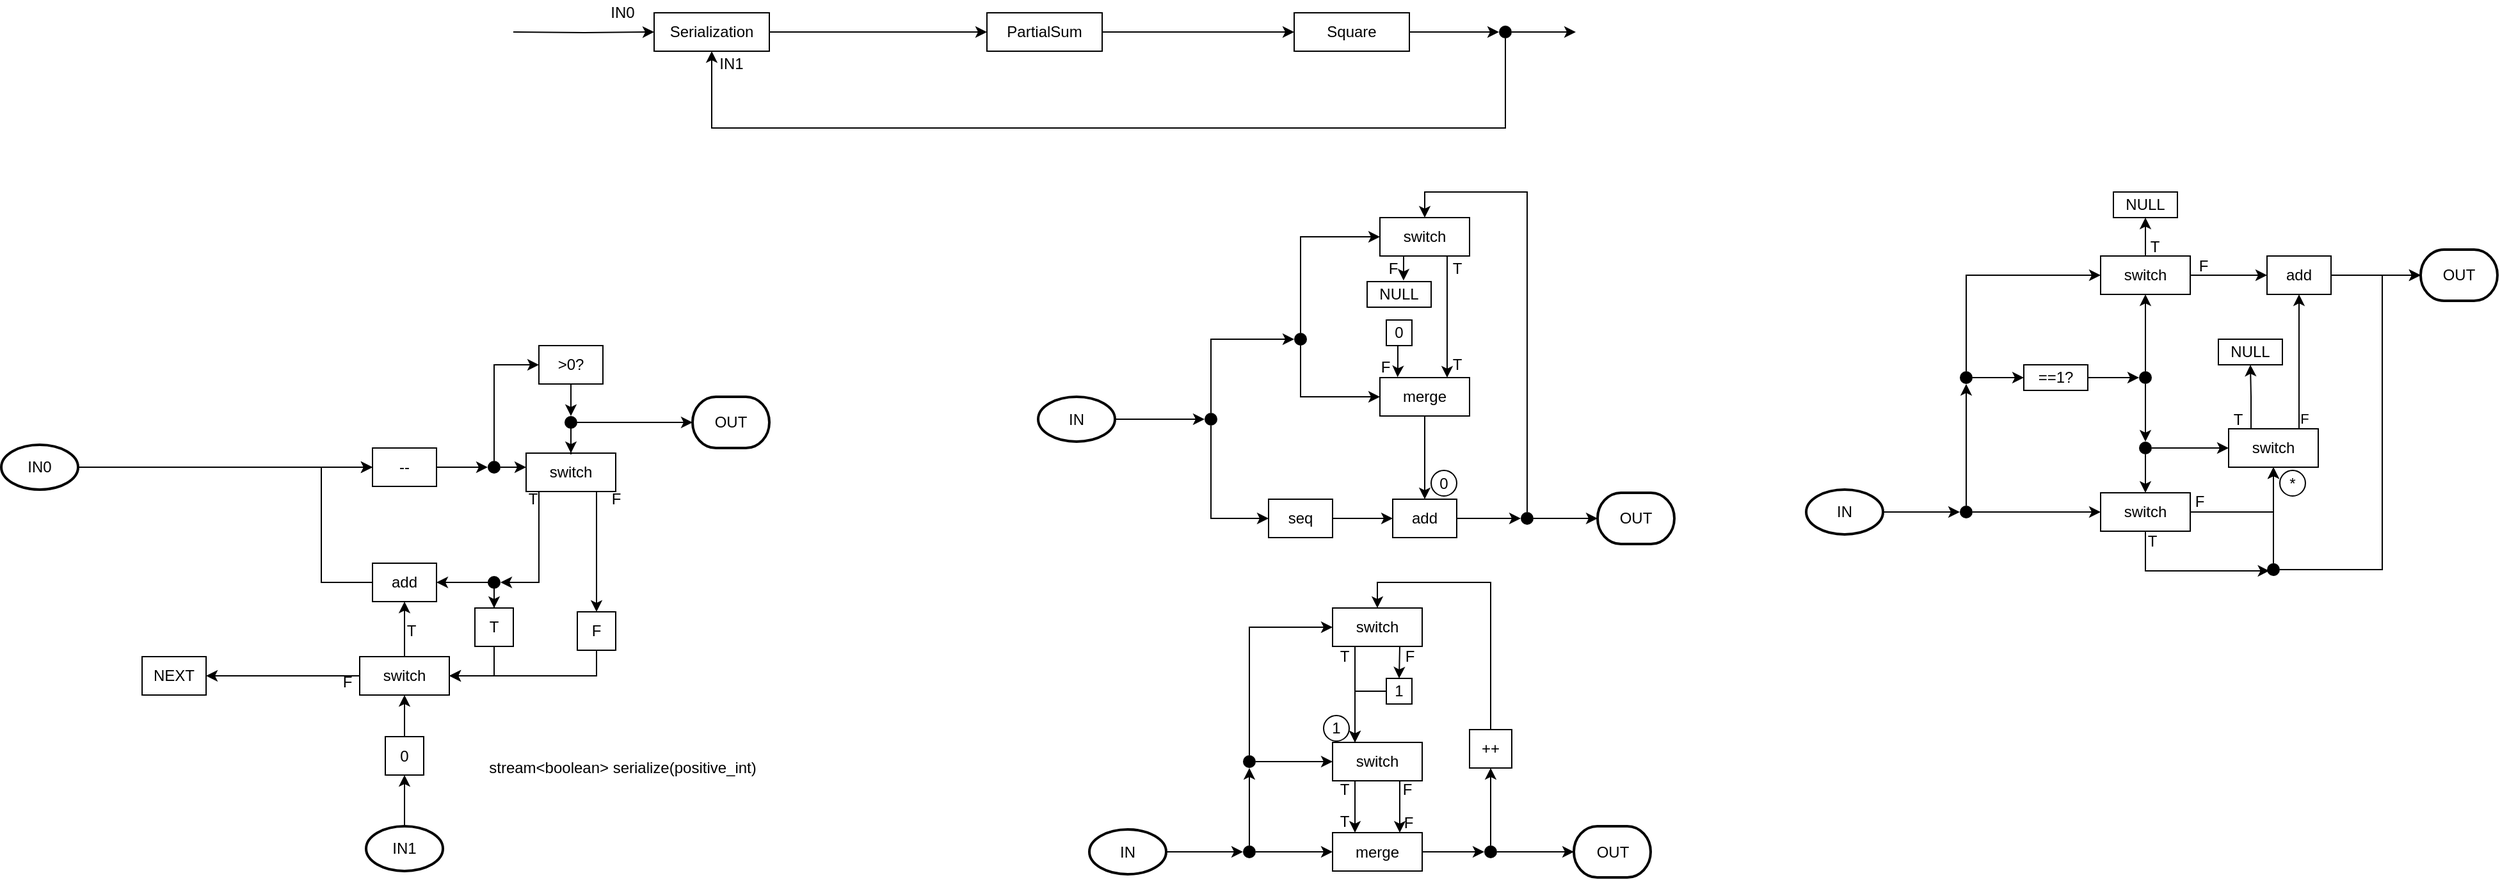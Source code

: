 <mxfile version="13.9.9" type="device"><diagram id="B1SbxGO7zC866PpC9A-u" name="Page-1"><mxGraphModel dx="2753" dy="501" grid="1" gridSize="10" guides="1" tooltips="1" connect="1" arrows="1" fold="1" page="1" pageScale="1" pageWidth="850" pageHeight="1100" math="0" shadow="0"><root><mxCell id="0"/><mxCell id="1" parent="0"/><mxCell id="LlgERF2SPTitydiNx4tI-6" style="edgeStyle=orthogonalEdgeStyle;rounded=0;orthogonalLoop=1;jettySize=auto;html=1;" parent="1" target="LlgERF2SPTitydiNx4tI-5" edge="1"><mxGeometry relative="1" as="geometry"><mxPoint x="-780" y="85" as="sourcePoint"/></mxGeometry></mxCell><mxCell id="LlgERF2SPTitydiNx4tI-8" style="edgeStyle=orthogonalEdgeStyle;rounded=0;orthogonalLoop=1;jettySize=auto;html=1;" parent="1" source="LlgERF2SPTitydiNx4tI-5" target="LlgERF2SPTitydiNx4tI-7" edge="1"><mxGeometry relative="1" as="geometry"/></mxCell><mxCell id="LlgERF2SPTitydiNx4tI-5" value="Serialization" style="rounded=0;whiteSpace=wrap;html=1;" parent="1" vertex="1"><mxGeometry x="-670" y="70" width="90" height="30" as="geometry"/></mxCell><mxCell id="LlgERF2SPTitydiNx4tI-10" style="edgeStyle=orthogonalEdgeStyle;rounded=0;orthogonalLoop=1;jettySize=auto;html=1;" parent="1" source="LlgERF2SPTitydiNx4tI-7" target="LlgERF2SPTitydiNx4tI-9" edge="1"><mxGeometry relative="1" as="geometry"/></mxCell><mxCell id="LlgERF2SPTitydiNx4tI-7" value="PartialSum" style="rounded=0;whiteSpace=wrap;html=1;" parent="1" vertex="1"><mxGeometry x="-410" y="70" width="90" height="30" as="geometry"/></mxCell><mxCell id="LlgERF2SPTitydiNx4tI-11" style="edgeStyle=orthogonalEdgeStyle;rounded=0;orthogonalLoop=1;jettySize=auto;html=1;entryX=0;entryY=0.5;entryDx=0;entryDy=0;" parent="1" source="LlgERF2SPTitydiNx4tI-9" edge="1" target="3KHTPrHBwFjaTPe0Ck5s-1"><mxGeometry relative="1" as="geometry"><mxPoint x="-10" y="85" as="targetPoint"/></mxGeometry></mxCell><mxCell id="LlgERF2SPTitydiNx4tI-9" value="Square" style="rounded=0;whiteSpace=wrap;html=1;" parent="1" vertex="1"><mxGeometry x="-170" y="70" width="90" height="30" as="geometry"/></mxCell><mxCell id="LlgERF2SPTitydiNx4tI-12" value="Serialization" style="rounded=0;whiteSpace=wrap;html=1;" parent="1" vertex="1"><mxGeometry x="-670" y="70" width="90" height="30" as="geometry"/></mxCell><mxCell id="LlgERF2SPTitydiNx4tI-13" style="edgeStyle=orthogonalEdgeStyle;rounded=0;orthogonalLoop=1;jettySize=auto;html=1;" parent="1" source="LlgERF2SPTitydiNx4tI-50" target="LlgERF2SPTitydiNx4tI-21" edge="1"><mxGeometry relative="1" as="geometry"><mxPoint x="-1020" y="425" as="sourcePoint"/><mxPoint x="-930" y="425" as="targetPoint"/></mxGeometry></mxCell><mxCell id="LlgERF2SPTitydiNx4tI-25" style="edgeStyle=orthogonalEdgeStyle;rounded=0;orthogonalLoop=1;jettySize=auto;html=1;entryX=0;entryY=0.5;entryDx=0;entryDy=0;" parent="1" source="LlgERF2SPTitydiNx4tI-21" target="LlgERF2SPTitydiNx4tI-24" edge="1"><mxGeometry relative="1" as="geometry"/></mxCell><mxCell id="LlgERF2SPTitydiNx4tI-21" value="--" style="rounded=0;whiteSpace=wrap;html=1;" parent="1" vertex="1"><mxGeometry x="-890" y="410" width="50" height="30" as="geometry"/></mxCell><mxCell id="LlgERF2SPTitydiNx4tI-31" style="edgeStyle=orthogonalEdgeStyle;rounded=0;orthogonalLoop=1;jettySize=auto;html=1;entryX=0.5;entryY=0;entryDx=0;entryDy=0;" parent="1" source="LlgERF2SPTitydiNx4tI-23" target="LlgERF2SPTitydiNx4tI-29" edge="1"><mxGeometry relative="1" as="geometry"><Array as="points"><mxPoint x="-735" y="350"/><mxPoint x="-735" y="350"/></Array></mxGeometry></mxCell><mxCell id="LlgERF2SPTitydiNx4tI-23" value="&amp;gt;0?" style="rounded=0;whiteSpace=wrap;html=1;" parent="1" vertex="1"><mxGeometry x="-760" y="330" width="50" height="30" as="geometry"/></mxCell><mxCell id="LlgERF2SPTitydiNx4tI-26" style="edgeStyle=orthogonalEdgeStyle;rounded=0;orthogonalLoop=1;jettySize=auto;html=1;" parent="1" source="LlgERF2SPTitydiNx4tI-24" target="LlgERF2SPTitydiNx4tI-23" edge="1"><mxGeometry relative="1" as="geometry"><Array as="points"><mxPoint x="-795" y="345"/></Array></mxGeometry></mxCell><mxCell id="LlgERF2SPTitydiNx4tI-187" style="edgeStyle=orthogonalEdgeStyle;rounded=0;orthogonalLoop=1;jettySize=auto;html=1;entryX=-0.007;entryY=0.36;entryDx=0;entryDy=0;entryPerimeter=0;" parent="1" source="LlgERF2SPTitydiNx4tI-24" target="LlgERF2SPTitydiNx4tI-28" edge="1"><mxGeometry relative="1" as="geometry"/></mxCell><mxCell id="LlgERF2SPTitydiNx4tI-24" value="" style="ellipse;fillColor=#000000;strokeColor=none;" parent="1" vertex="1"><mxGeometry x="-800" y="420" width="10" height="10" as="geometry"/></mxCell><mxCell id="LlgERF2SPTitydiNx4tI-34" style="edgeStyle=orthogonalEdgeStyle;rounded=0;orthogonalLoop=1;jettySize=auto;html=1;" parent="1" source="LlgERF2SPTitydiNx4tI-28" target="LlgERF2SPTitydiNx4tI-35" edge="1"><mxGeometry relative="1" as="geometry"><mxPoint x="-717.667" y="500.0" as="targetPoint"/><Array as="points"><mxPoint x="-715" y="460"/><mxPoint x="-715" y="460"/></Array></mxGeometry></mxCell><mxCell id="3KHTPrHBwFjaTPe0Ck5s-16" style="edgeStyle=orthogonalEdgeStyle;rounded=0;orthogonalLoop=1;jettySize=auto;html=1;entryX=1;entryY=0.5;entryDx=0;entryDy=0;" edge="1" parent="1" source="LlgERF2SPTitydiNx4tI-28" target="3KHTPrHBwFjaTPe0Ck5s-31"><mxGeometry relative="1" as="geometry"><mxPoint x="-780" y="515" as="targetPoint"/><Array as="points"><mxPoint x="-760" y="515"/></Array></mxGeometry></mxCell><mxCell id="LlgERF2SPTitydiNx4tI-28" value="switch" style="rounded=0;whiteSpace=wrap;html=1;" parent="1" vertex="1"><mxGeometry x="-770" y="414" width="70" height="30" as="geometry"/></mxCell><mxCell id="LlgERF2SPTitydiNx4tI-38" style="edgeStyle=orthogonalEdgeStyle;rounded=0;orthogonalLoop=1;jettySize=auto;html=1;" parent="1" source="LlgERF2SPTitydiNx4tI-29" target="LlgERF2SPTitydiNx4tI-51" edge="1"><mxGeometry relative="1" as="geometry"><mxPoint x="-680" y="390" as="targetPoint"/></mxGeometry></mxCell><mxCell id="LlgERF2SPTitydiNx4tI-52" style="edgeStyle=orthogonalEdgeStyle;rounded=0;orthogonalLoop=1;jettySize=auto;html=1;" parent="1" source="LlgERF2SPTitydiNx4tI-29" target="LlgERF2SPTitydiNx4tI-28" edge="1"><mxGeometry relative="1" as="geometry"/></mxCell><mxCell id="LlgERF2SPTitydiNx4tI-29" value="" style="ellipse;fillColor=#000000;strokeColor=none;" parent="1" vertex="1"><mxGeometry x="-740" y="385" width="10" height="10" as="geometry"/></mxCell><mxCell id="3KHTPrHBwFjaTPe0Ck5s-37" style="edgeStyle=orthogonalEdgeStyle;rounded=0;orthogonalLoop=1;jettySize=auto;html=1;entryX=1;entryY=0.5;entryDx=0;entryDy=0;" edge="1" parent="1" source="LlgERF2SPTitydiNx4tI-35" target="3KHTPrHBwFjaTPe0Ck5s-25"><mxGeometry relative="1" as="geometry"><mxPoint x="-715" y="570" as="sourcePoint"/><Array as="points"><mxPoint x="-715" y="588"/></Array></mxGeometry></mxCell><mxCell id="LlgERF2SPTitydiNx4tI-35" value="F" style="rounded=0;whiteSpace=wrap;html=1;" parent="1" vertex="1"><mxGeometry x="-730" y="538" width="30" height="30" as="geometry"/></mxCell><mxCell id="LlgERF2SPTitydiNx4tI-36" value="T" style="text;html=1;align=center;verticalAlign=middle;resizable=0;points=[];autosize=1;" parent="1" vertex="1"><mxGeometry x="-775" y="440" width="20" height="20" as="geometry"/></mxCell><mxCell id="LlgERF2SPTitydiNx4tI-37" value="F" style="text;html=1;align=center;verticalAlign=middle;resizable=0;points=[];autosize=1;" parent="1" vertex="1"><mxGeometry x="-710" y="440" width="20" height="20" as="geometry"/></mxCell><mxCell id="LlgERF2SPTitydiNx4tI-50" value="IN0" style="strokeWidth=2;html=1;shape=mxgraph.flowchart.start_1;whiteSpace=wrap;" parent="1" vertex="1"><mxGeometry x="-1180" y="407.5" width="60" height="35" as="geometry"/></mxCell><mxCell id="LlgERF2SPTitydiNx4tI-51" value="OUT" style="strokeWidth=2;html=1;shape=mxgraph.flowchart.terminator;whiteSpace=wrap;" parent="1" vertex="1"><mxGeometry x="-640" y="370" width="60" height="40" as="geometry"/></mxCell><mxCell id="LlgERF2SPTitydiNx4tI-56" style="edgeStyle=orthogonalEdgeStyle;rounded=0;orthogonalLoop=1;jettySize=auto;html=1;entryX=0;entryY=0.5;entryDx=0;entryDy=0;" parent="1" source="LlgERF2SPTitydiNx4tI-54" target="LlgERF2SPTitydiNx4tI-57" edge="1"><mxGeometry relative="1" as="geometry"><mxPoint x="-200" y="387.5" as="targetPoint"/></mxGeometry></mxCell><mxCell id="LlgERF2SPTitydiNx4tI-54" value="IN" style="strokeWidth=2;html=1;shape=mxgraph.flowchart.start_1;whiteSpace=wrap;" parent="1" vertex="1"><mxGeometry x="-370" y="370" width="60" height="35" as="geometry"/></mxCell><mxCell id="LlgERF2SPTitydiNx4tI-61" style="edgeStyle=orthogonalEdgeStyle;rounded=0;orthogonalLoop=1;jettySize=auto;html=1;entryX=0;entryY=0.5;entryDx=0;entryDy=0;" parent="1" source="LlgERF2SPTitydiNx4tI-57" target="LlgERF2SPTitydiNx4tI-60" edge="1"><mxGeometry relative="1" as="geometry"><Array as="points"><mxPoint x="-235" y="325"/></Array></mxGeometry></mxCell><mxCell id="LlgERF2SPTitydiNx4tI-62" style="edgeStyle=orthogonalEdgeStyle;rounded=0;orthogonalLoop=1;jettySize=auto;html=1;entryX=0;entryY=0.5;entryDx=0;entryDy=0;" parent="1" source="LlgERF2SPTitydiNx4tI-57" target="LlgERF2SPTitydiNx4tI-58" edge="1"><mxGeometry relative="1" as="geometry"><Array as="points"><mxPoint x="-235" y="465"/></Array></mxGeometry></mxCell><mxCell id="LlgERF2SPTitydiNx4tI-57" value="" style="ellipse;fillColor=#000000;strokeColor=none;" parent="1" vertex="1"><mxGeometry x="-240" y="382.5" width="10" height="10" as="geometry"/></mxCell><mxCell id="LlgERF2SPTitydiNx4tI-78" style="edgeStyle=orthogonalEdgeStyle;rounded=0;orthogonalLoop=1;jettySize=auto;html=1;" parent="1" source="LlgERF2SPTitydiNx4tI-58" target="LlgERF2SPTitydiNx4tI-77" edge="1"><mxGeometry relative="1" as="geometry"/></mxCell><mxCell id="LlgERF2SPTitydiNx4tI-58" value="seq" style="rounded=0;whiteSpace=wrap;html=1;" parent="1" vertex="1"><mxGeometry x="-190" y="450" width="50" height="30" as="geometry"/></mxCell><mxCell id="LlgERF2SPTitydiNx4tI-68" style="edgeStyle=orthogonalEdgeStyle;rounded=0;orthogonalLoop=1;jettySize=auto;html=1;entryX=0;entryY=0.5;entryDx=0;entryDy=0;" parent="1" source="LlgERF2SPTitydiNx4tI-60" target="LlgERF2SPTitydiNx4tI-66" edge="1"><mxGeometry relative="1" as="geometry"><Array as="points"><mxPoint x="-165" y="370"/></Array></mxGeometry></mxCell><mxCell id="LlgERF2SPTitydiNx4tI-153" style="edgeStyle=orthogonalEdgeStyle;rounded=0;orthogonalLoop=1;jettySize=auto;html=1;entryX=0;entryY=0.5;entryDx=0;entryDy=0;" parent="1" source="LlgERF2SPTitydiNx4tI-60" target="LlgERF2SPTitydiNx4tI-63" edge="1"><mxGeometry relative="1" as="geometry"><Array as="points"><mxPoint x="-165" y="245"/></Array></mxGeometry></mxCell><mxCell id="LlgERF2SPTitydiNx4tI-60" value="" style="ellipse;fillColor=#000000;strokeColor=none;" parent="1" vertex="1"><mxGeometry x="-170" y="320" width="10" height="10" as="geometry"/></mxCell><mxCell id="LlgERF2SPTitydiNx4tI-67" style="edgeStyle=orthogonalEdgeStyle;rounded=0;orthogonalLoop=1;jettySize=auto;html=1;exitX=0.75;exitY=1;exitDx=0;exitDy=0;entryX=0.75;entryY=0;entryDx=0;entryDy=0;" parent="1" source="LlgERF2SPTitydiNx4tI-63" target="LlgERF2SPTitydiNx4tI-66" edge="1"><mxGeometry relative="1" as="geometry"/></mxCell><mxCell id="LlgERF2SPTitydiNx4tI-70" style="edgeStyle=orthogonalEdgeStyle;rounded=0;orthogonalLoop=1;jettySize=auto;html=1;exitX=0.25;exitY=1;exitDx=0;exitDy=0;entryX=0.569;entryY=-0.044;entryDx=0;entryDy=0;entryPerimeter=0;" parent="1" source="LlgERF2SPTitydiNx4tI-63" target="LlgERF2SPTitydiNx4tI-69" edge="1"><mxGeometry relative="1" as="geometry"/></mxCell><mxCell id="LlgERF2SPTitydiNx4tI-63" value="switch" style="rounded=0;whiteSpace=wrap;html=1;" parent="1" vertex="1"><mxGeometry x="-103" y="230" width="70" height="30" as="geometry"/></mxCell><mxCell id="LlgERF2SPTitydiNx4tI-79" style="edgeStyle=orthogonalEdgeStyle;rounded=0;orthogonalLoop=1;jettySize=auto;html=1;" parent="1" source="LlgERF2SPTitydiNx4tI-66" target="LlgERF2SPTitydiNx4tI-77" edge="1"><mxGeometry relative="1" as="geometry"/></mxCell><mxCell id="LlgERF2SPTitydiNx4tI-66" value="merge" style="rounded=0;whiteSpace=wrap;html=1;" parent="1" vertex="1"><mxGeometry x="-103" y="355" width="70" height="30" as="geometry"/></mxCell><mxCell id="LlgERF2SPTitydiNx4tI-69" value="NULL" style="rounded=0;whiteSpace=wrap;html=1;" parent="1" vertex="1"><mxGeometry x="-113" y="280" width="50" height="20" as="geometry"/></mxCell><mxCell id="LlgERF2SPTitydiNx4tI-71" value="F" style="text;html=1;align=center;verticalAlign=middle;resizable=0;points=[];autosize=1;" parent="1" vertex="1"><mxGeometry x="-103" y="260" width="20" height="20" as="geometry"/></mxCell><mxCell id="LlgERF2SPTitydiNx4tI-72" value="T" style="text;html=1;align=center;verticalAlign=middle;resizable=0;points=[];autosize=1;" parent="1" vertex="1"><mxGeometry x="-53" y="260" width="20" height="20" as="geometry"/></mxCell><mxCell id="LlgERF2SPTitydiNx4tI-73" value="T" style="text;html=1;align=center;verticalAlign=middle;resizable=0;points=[];autosize=1;" parent="1" vertex="1"><mxGeometry x="-53" y="335" width="20" height="20" as="geometry"/></mxCell><mxCell id="LlgERF2SPTitydiNx4tI-75" style="edgeStyle=orthogonalEdgeStyle;rounded=0;orthogonalLoop=1;jettySize=auto;html=1;entryX=0.197;entryY=-0.011;entryDx=0;entryDy=0;entryPerimeter=0;" parent="1" source="LlgERF2SPTitydiNx4tI-74" target="LlgERF2SPTitydiNx4tI-66" edge="1"><mxGeometry relative="1" as="geometry"><Array as="points"><mxPoint x="-89" y="350"/><mxPoint x="-89" y="350"/></Array></mxGeometry></mxCell><mxCell id="LlgERF2SPTitydiNx4tI-74" value="0" style="rounded=0;whiteSpace=wrap;html=1;" parent="1" vertex="1"><mxGeometry x="-98" y="310" width="20" height="20" as="geometry"/></mxCell><mxCell id="LlgERF2SPTitydiNx4tI-76" value="F" style="text;html=1;align=center;verticalAlign=middle;resizable=0;points=[];autosize=1;" parent="1" vertex="1"><mxGeometry x="-109" y="337" width="20" height="20" as="geometry"/></mxCell><mxCell id="LlgERF2SPTitydiNx4tI-80" style="edgeStyle=orthogonalEdgeStyle;rounded=0;orthogonalLoop=1;jettySize=auto;html=1;" parent="1" source="LlgERF2SPTitydiNx4tI-82" target="LlgERF2SPTitydiNx4tI-81" edge="1"><mxGeometry relative="1" as="geometry"><mxPoint x="67" y="465" as="targetPoint"/></mxGeometry></mxCell><mxCell id="LlgERF2SPTitydiNx4tI-77" value="add" style="rounded=0;whiteSpace=wrap;html=1;" parent="1" vertex="1"><mxGeometry x="-93" y="450" width="50" height="30" as="geometry"/></mxCell><mxCell id="LlgERF2SPTitydiNx4tI-81" value="OUT" style="strokeWidth=2;html=1;shape=mxgraph.flowchart.terminator;whiteSpace=wrap;" parent="1" vertex="1"><mxGeometry x="67" y="445" width="60" height="40" as="geometry"/></mxCell><mxCell id="LlgERF2SPTitydiNx4tI-84" style="edgeStyle=orthogonalEdgeStyle;rounded=0;orthogonalLoop=1;jettySize=auto;html=1;entryX=0.5;entryY=0;entryDx=0;entryDy=0;" parent="1" source="LlgERF2SPTitydiNx4tI-82" target="LlgERF2SPTitydiNx4tI-63" edge="1"><mxGeometry relative="1" as="geometry"><Array as="points"><mxPoint x="12" y="210"/><mxPoint x="-68" y="210"/></Array></mxGeometry></mxCell><mxCell id="LlgERF2SPTitydiNx4tI-82" value="" style="ellipse;fillColor=#000000;strokeColor=none;" parent="1" vertex="1"><mxGeometry x="7" y="460" width="10" height="10" as="geometry"/></mxCell><mxCell id="LlgERF2SPTitydiNx4tI-83" style="edgeStyle=orthogonalEdgeStyle;rounded=0;orthogonalLoop=1;jettySize=auto;html=1;" parent="1" source="LlgERF2SPTitydiNx4tI-77" target="LlgERF2SPTitydiNx4tI-82" edge="1"><mxGeometry relative="1" as="geometry"><mxPoint x="67" y="465" as="targetPoint"/><mxPoint x="-43" y="465" as="sourcePoint"/></mxGeometry></mxCell><mxCell id="LlgERF2SPTitydiNx4tI-91" style="edgeStyle=orthogonalEdgeStyle;rounded=0;orthogonalLoop=1;jettySize=auto;html=1;entryX=0;entryY=0.5;entryDx=0;entryDy=0;" parent="1" source="LlgERF2SPTitydiNx4tI-88" target="LlgERF2SPTitydiNx4tI-156" edge="1"><mxGeometry relative="1" as="geometry"><mxPoint x="-220" y="725.5" as="targetPoint"/></mxGeometry></mxCell><mxCell id="LlgERF2SPTitydiNx4tI-88" value="IN" style="strokeWidth=2;html=1;shape=mxgraph.flowchart.start_1;whiteSpace=wrap;" parent="1" vertex="1"><mxGeometry x="-330" y="708" width="60" height="35" as="geometry"/></mxCell><mxCell id="LlgERF2SPTitydiNx4tI-116" value="OUT" style="strokeWidth=2;html=1;shape=mxgraph.flowchart.terminator;whiteSpace=wrap;" parent="1" vertex="1"><mxGeometry x="48.5" y="705.5" width="60" height="40" as="geometry"/></mxCell><mxCell id="LlgERF2SPTitydiNx4tI-119" style="edgeStyle=orthogonalEdgeStyle;rounded=0;orthogonalLoop=1;jettySize=auto;html=1;entryX=0;entryY=0.5;entryDx=0;entryDy=0;" parent="1" source="LlgERF2SPTitydiNx4tI-117" target="LlgERF2SPTitydiNx4tI-118" edge="1"><mxGeometry relative="1" as="geometry"/></mxCell><mxCell id="LlgERF2SPTitydiNx4tI-117" value="IN" style="strokeWidth=2;html=1;shape=mxgraph.flowchart.start_1;whiteSpace=wrap;" parent="1" vertex="1"><mxGeometry x="230" y="442.5" width="60" height="35" as="geometry"/></mxCell><mxCell id="LlgERF2SPTitydiNx4tI-121" style="edgeStyle=orthogonalEdgeStyle;rounded=0;orthogonalLoop=1;jettySize=auto;html=1;entryX=0.5;entryY=1;entryDx=0;entryDy=0;" parent="1" source="LlgERF2SPTitydiNx4tI-118" target="LlgERF2SPTitydiNx4tI-120" edge="1"><mxGeometry relative="1" as="geometry"/></mxCell><mxCell id="LlgERF2SPTitydiNx4tI-125" style="edgeStyle=orthogonalEdgeStyle;rounded=0;orthogonalLoop=1;jettySize=auto;html=1;" parent="1" source="LlgERF2SPTitydiNx4tI-118" target="LlgERF2SPTitydiNx4tI-124" edge="1"><mxGeometry relative="1" as="geometry"/></mxCell><mxCell id="LlgERF2SPTitydiNx4tI-118" value="" style="ellipse;fillColor=#000000;strokeColor=none;" parent="1" vertex="1"><mxGeometry x="350" y="455" width="10" height="10" as="geometry"/></mxCell><mxCell id="LlgERF2SPTitydiNx4tI-123" style="edgeStyle=orthogonalEdgeStyle;rounded=0;orthogonalLoop=1;jettySize=auto;html=1;" parent="1" source="LlgERF2SPTitydiNx4tI-120" target="LlgERF2SPTitydiNx4tI-122" edge="1"><mxGeometry relative="1" as="geometry"/></mxCell><mxCell id="LlgERF2SPTitydiNx4tI-129" style="edgeStyle=orthogonalEdgeStyle;rounded=0;orthogonalLoop=1;jettySize=auto;html=1;" parent="1" source="LlgERF2SPTitydiNx4tI-120" target="LlgERF2SPTitydiNx4tI-127" edge="1"><mxGeometry relative="1" as="geometry"><Array as="points"><mxPoint x="355" y="275"/></Array></mxGeometry></mxCell><mxCell id="LlgERF2SPTitydiNx4tI-120" value="" style="ellipse;fillColor=#000000;strokeColor=none;" parent="1" vertex="1"><mxGeometry x="350" y="350" width="10" height="10" as="geometry"/></mxCell><mxCell id="LlgERF2SPTitydiNx4tI-132" style="edgeStyle=orthogonalEdgeStyle;rounded=0;orthogonalLoop=1;jettySize=auto;html=1;entryX=0;entryY=0.5;entryDx=0;entryDy=0;" parent="1" source="LlgERF2SPTitydiNx4tI-122" target="LlgERF2SPTitydiNx4tI-130" edge="1"><mxGeometry relative="1" as="geometry"/></mxCell><mxCell id="LlgERF2SPTitydiNx4tI-122" value="==1?" style="rounded=0;whiteSpace=wrap;html=1;" parent="1" vertex="1"><mxGeometry x="400" y="345" width="50" height="20" as="geometry"/></mxCell><mxCell id="LlgERF2SPTitydiNx4tI-149" style="edgeStyle=orthogonalEdgeStyle;rounded=0;orthogonalLoop=1;jettySize=auto;html=1;entryX=0.179;entryY=0.595;entryDx=0;entryDy=0;entryPerimeter=0;" parent="1" source="LlgERF2SPTitydiNx4tI-124" target="LlgERF2SPTitydiNx4tI-189" edge="1"><mxGeometry relative="1" as="geometry"><mxPoint x="680" y="420" as="targetPoint"/><Array as="points"><mxPoint x="495" y="506"/></Array></mxGeometry></mxCell><mxCell id="LlgERF2SPTitydiNx4tI-200" style="edgeStyle=orthogonalEdgeStyle;rounded=0;orthogonalLoop=1;jettySize=auto;html=1;" parent="1" source="LlgERF2SPTitydiNx4tI-124" target="LlgERF2SPTitydiNx4tI-197" edge="1"><mxGeometry relative="1" as="geometry"/></mxCell><mxCell id="LlgERF2SPTitydiNx4tI-124" value="switch" style="rounded=0;whiteSpace=wrap;html=1;" parent="1" vertex="1"><mxGeometry x="460" y="445" width="70" height="30" as="geometry"/></mxCell><mxCell id="LlgERF2SPTitydiNx4tI-138" style="edgeStyle=orthogonalEdgeStyle;rounded=0;orthogonalLoop=1;jettySize=auto;html=1;" parent="1" source="LlgERF2SPTitydiNx4tI-127" target="LlgERF2SPTitydiNx4tI-135" edge="1"><mxGeometry relative="1" as="geometry"/></mxCell><mxCell id="LlgERF2SPTitydiNx4tI-143" style="edgeStyle=orthogonalEdgeStyle;rounded=0;orthogonalLoop=1;jettySize=auto;html=1;" parent="1" source="LlgERF2SPTitydiNx4tI-127" target="LlgERF2SPTitydiNx4tI-140" edge="1"><mxGeometry relative="1" as="geometry"/></mxCell><mxCell id="LlgERF2SPTitydiNx4tI-127" value="switch" style="rounded=0;whiteSpace=wrap;html=1;" parent="1" vertex="1"><mxGeometry x="460" y="260" width="70" height="30" as="geometry"/></mxCell><mxCell id="LlgERF2SPTitydiNx4tI-133" style="edgeStyle=orthogonalEdgeStyle;rounded=0;orthogonalLoop=1;jettySize=auto;html=1;" parent="1" source="LlgERF2SPTitydiNx4tI-130" target="LlgERF2SPTitydiNx4tI-127" edge="1"><mxGeometry relative="1" as="geometry"/></mxCell><mxCell id="LlgERF2SPTitydiNx4tI-134" style="edgeStyle=orthogonalEdgeStyle;rounded=0;orthogonalLoop=1;jettySize=auto;html=1;" parent="1" source="LlgERF2SPTitydiNx4tI-195" target="LlgERF2SPTitydiNx4tI-124" edge="1"><mxGeometry relative="1" as="geometry"/></mxCell><mxCell id="LlgERF2SPTitydiNx4tI-130" value="" style="ellipse;fillColor=#000000;strokeColor=none;" parent="1" vertex="1"><mxGeometry x="490" y="350" width="10" height="10" as="geometry"/></mxCell><mxCell id="LlgERF2SPTitydiNx4tI-151" style="edgeStyle=orthogonalEdgeStyle;rounded=0;orthogonalLoop=1;jettySize=auto;html=1;" parent="1" source="LlgERF2SPTitydiNx4tI-135" target="LlgERF2SPTitydiNx4tI-150" edge="1"><mxGeometry relative="1" as="geometry"/></mxCell><mxCell id="LlgERF2SPTitydiNx4tI-135" value="add" style="rounded=0;whiteSpace=wrap;html=1;" parent="1" vertex="1"><mxGeometry x="590" y="260" width="50" height="30" as="geometry"/></mxCell><mxCell id="LlgERF2SPTitydiNx4tI-140" value="NULL" style="rounded=0;whiteSpace=wrap;html=1;" parent="1" vertex="1"><mxGeometry x="470" y="210" width="50" height="20" as="geometry"/></mxCell><mxCell id="LlgERF2SPTitydiNx4tI-144" value="F" style="text;html=1;align=center;verticalAlign=middle;resizable=0;points=[];autosize=1;" parent="1" vertex="1"><mxGeometry x="530" y="258" width="20" height="20" as="geometry"/></mxCell><mxCell id="LlgERF2SPTitydiNx4tI-145" value="T" style="text;html=1;align=center;verticalAlign=middle;resizable=0;points=[];autosize=1;" parent="1" vertex="1"><mxGeometry x="492" y="243" width="20" height="20" as="geometry"/></mxCell><mxCell id="LlgERF2SPTitydiNx4tI-146" value="F" style="text;html=1;align=center;verticalAlign=middle;resizable=0;points=[];autosize=1;" parent="1" vertex="1"><mxGeometry x="527" y="442" width="20" height="20" as="geometry"/></mxCell><mxCell id="LlgERF2SPTitydiNx4tI-147" value="T" style="text;html=1;align=center;verticalAlign=middle;resizable=0;points=[];autosize=1;" parent="1" vertex="1"><mxGeometry x="490" y="472.5" width="20" height="20" as="geometry"/></mxCell><mxCell id="LlgERF2SPTitydiNx4tI-150" value="OUT" style="strokeWidth=2;html=1;shape=mxgraph.flowchart.terminator;whiteSpace=wrap;" parent="1" vertex="1"><mxGeometry x="710" y="255" width="60" height="40" as="geometry"/></mxCell><mxCell id="LlgERF2SPTitydiNx4tI-155" value="0" style="ellipse;whiteSpace=wrap;html=1;" parent="1" vertex="1"><mxGeometry x="-63" y="427.5" width="20" height="20" as="geometry"/></mxCell><mxCell id="LlgERF2SPTitydiNx4tI-158" style="edgeStyle=orthogonalEdgeStyle;rounded=0;orthogonalLoop=1;jettySize=auto;html=1;entryX=0.5;entryY=1;entryDx=0;entryDy=0;" parent="1" source="LlgERF2SPTitydiNx4tI-156" target="LlgERF2SPTitydiNx4tI-159" edge="1"><mxGeometry relative="1" as="geometry"><mxPoint x="-205" y="670" as="targetPoint"/></mxGeometry></mxCell><mxCell id="LlgERF2SPTitydiNx4tI-166" style="edgeStyle=orthogonalEdgeStyle;rounded=0;orthogonalLoop=1;jettySize=auto;html=1;" parent="1" source="LlgERF2SPTitydiNx4tI-156" target="LlgERF2SPTitydiNx4tI-162" edge="1"><mxGeometry relative="1" as="geometry"/></mxCell><mxCell id="LlgERF2SPTitydiNx4tI-156" value="" style="ellipse;fillColor=#000000;strokeColor=none;" parent="1" vertex="1"><mxGeometry x="-210" y="720.5" width="10" height="10" as="geometry"/></mxCell><mxCell id="LlgERF2SPTitydiNx4tI-161" style="edgeStyle=orthogonalEdgeStyle;rounded=0;orthogonalLoop=1;jettySize=auto;html=1;" parent="1" source="LlgERF2SPTitydiNx4tI-159" target="LlgERF2SPTitydiNx4tI-160" edge="1"><mxGeometry relative="1" as="geometry"><Array as="points"><mxPoint x="-205" y="550"/></Array></mxGeometry></mxCell><mxCell id="LlgERF2SPTitydiNx4tI-159" value="" style="ellipse;fillColor=#000000;strokeColor=none;" parent="1" vertex="1"><mxGeometry x="-210" y="650" width="10" height="10" as="geometry"/></mxCell><mxCell id="LlgERF2SPTitydiNx4tI-170" style="edgeStyle=orthogonalEdgeStyle;rounded=0;orthogonalLoop=1;jettySize=auto;html=1;exitX=0.25;exitY=1;exitDx=0;exitDy=0;entryX=0.25;entryY=0;entryDx=0;entryDy=0;" parent="1" source="LlgERF2SPTitydiNx4tI-160" target="LlgERF2SPTitydiNx4tI-164" edge="1"><mxGeometry relative="1" as="geometry"/></mxCell><mxCell id="LlgERF2SPTitydiNx4tI-171" style="edgeStyle=orthogonalEdgeStyle;rounded=0;orthogonalLoop=1;jettySize=auto;html=1;exitX=0.75;exitY=1;exitDx=0;exitDy=0;entryX=0.5;entryY=0;entryDx=0;entryDy=0;" parent="1" source="LlgERF2SPTitydiNx4tI-160" target="LlgERF2SPTitydiNx4tI-169" edge="1"><mxGeometry relative="1" as="geometry"/></mxCell><mxCell id="LlgERF2SPTitydiNx4tI-160" value="switch" style="rounded=0;whiteSpace=wrap;html=1;" parent="1" vertex="1"><mxGeometry x="-140" y="535" width="70" height="30" as="geometry"/></mxCell><mxCell id="LlgERF2SPTitydiNx4tI-180" style="edgeStyle=orthogonalEdgeStyle;rounded=0;orthogonalLoop=1;jettySize=auto;html=1;entryX=0;entryY=0.5;entryDx=0;entryDy=0;" parent="1" source="LlgERF2SPTitydiNx4tI-162" target="LlgERF2SPTitydiNx4tI-179" edge="1"><mxGeometry relative="1" as="geometry"/></mxCell><mxCell id="LlgERF2SPTitydiNx4tI-162" value="merge" style="rounded=0;whiteSpace=wrap;html=1;" parent="1" vertex="1"><mxGeometry x="-140" y="710.5" width="70" height="30" as="geometry"/></mxCell><mxCell id="LlgERF2SPTitydiNx4tI-167" style="edgeStyle=orthogonalEdgeStyle;rounded=0;orthogonalLoop=1;jettySize=auto;html=1;exitX=0.25;exitY=1;exitDx=0;exitDy=0;entryX=0.25;entryY=0;entryDx=0;entryDy=0;" parent="1" source="LlgERF2SPTitydiNx4tI-164" target="LlgERF2SPTitydiNx4tI-162" edge="1"><mxGeometry relative="1" as="geometry"/></mxCell><mxCell id="LlgERF2SPTitydiNx4tI-168" style="edgeStyle=orthogonalEdgeStyle;rounded=0;orthogonalLoop=1;jettySize=auto;html=1;exitX=0.75;exitY=1;exitDx=0;exitDy=0;entryX=0.75;entryY=0;entryDx=0;entryDy=0;" parent="1" source="LlgERF2SPTitydiNx4tI-164" target="LlgERF2SPTitydiNx4tI-162" edge="1"><mxGeometry relative="1" as="geometry"/></mxCell><mxCell id="LlgERF2SPTitydiNx4tI-164" value="switch" style="rounded=0;whiteSpace=wrap;html=1;" parent="1" vertex="1"><mxGeometry x="-140" y="640" width="70" height="30" as="geometry"/></mxCell><mxCell id="LlgERF2SPTitydiNx4tI-165" style="edgeStyle=orthogonalEdgeStyle;rounded=0;orthogonalLoop=1;jettySize=auto;html=1;" parent="1" source="LlgERF2SPTitydiNx4tI-159" target="LlgERF2SPTitydiNx4tI-164" edge="1"><mxGeometry relative="1" as="geometry"><mxPoint x="-200" y="655" as="sourcePoint"/><mxPoint x="-104.966" y="710.5" as="targetPoint"/></mxGeometry></mxCell><mxCell id="LlgERF2SPTitydiNx4tI-172" style="edgeStyle=orthogonalEdgeStyle;rounded=0;orthogonalLoop=1;jettySize=auto;html=1;entryX=0.25;entryY=0;entryDx=0;entryDy=0;" parent="1" source="LlgERF2SPTitydiNx4tI-169" target="LlgERF2SPTitydiNx4tI-164" edge="1"><mxGeometry relative="1" as="geometry"><Array as="points"><mxPoint x="-122" y="600"/></Array></mxGeometry></mxCell><mxCell id="LlgERF2SPTitydiNx4tI-169" value="1" style="rounded=0;whiteSpace=wrap;html=1;" parent="1" vertex="1"><mxGeometry x="-98" y="590" width="20" height="20" as="geometry"/></mxCell><mxCell id="LlgERF2SPTitydiNx4tI-173" value="T" style="text;html=1;align=center;verticalAlign=middle;resizable=0;points=[];autosize=1;" parent="1" vertex="1"><mxGeometry x="-141" y="563" width="20" height="20" as="geometry"/></mxCell><mxCell id="LlgERF2SPTitydiNx4tI-174" value="F" style="text;html=1;align=center;verticalAlign=middle;resizable=0;points=[];autosize=1;" parent="1" vertex="1"><mxGeometry x="-90" y="563" width="20" height="20" as="geometry"/></mxCell><mxCell id="LlgERF2SPTitydiNx4tI-175" value="T" style="text;html=1;align=center;verticalAlign=middle;resizable=0;points=[];autosize=1;" parent="1" vertex="1"><mxGeometry x="-141" y="667" width="20" height="20" as="geometry"/></mxCell><mxCell id="LlgERF2SPTitydiNx4tI-176" value="T" style="text;html=1;align=center;verticalAlign=middle;resizable=0;points=[];autosize=1;" parent="1" vertex="1"><mxGeometry x="-141" y="691.5" width="20" height="20" as="geometry"/></mxCell><mxCell id="LlgERF2SPTitydiNx4tI-177" value="F" style="text;html=1;align=center;verticalAlign=middle;resizable=0;points=[];autosize=1;" parent="1" vertex="1"><mxGeometry x="-92" y="667" width="20" height="20" as="geometry"/></mxCell><mxCell id="LlgERF2SPTitydiNx4tI-178" value="F" style="text;html=1;align=center;verticalAlign=middle;resizable=0;points=[];autosize=1;" parent="1" vertex="1"><mxGeometry x="-91" y="693" width="20" height="20" as="geometry"/></mxCell><mxCell id="LlgERF2SPTitydiNx4tI-181" style="edgeStyle=orthogonalEdgeStyle;rounded=0;orthogonalLoop=1;jettySize=auto;html=1;" parent="1" source="LlgERF2SPTitydiNx4tI-179" target="LlgERF2SPTitydiNx4tI-116" edge="1"><mxGeometry relative="1" as="geometry"/></mxCell><mxCell id="LlgERF2SPTitydiNx4tI-185" style="edgeStyle=orthogonalEdgeStyle;rounded=0;orthogonalLoop=1;jettySize=auto;html=1;" parent="1" source="LlgERF2SPTitydiNx4tI-179" target="LlgERF2SPTitydiNx4tI-184" edge="1"><mxGeometry relative="1" as="geometry"/></mxCell><mxCell id="LlgERF2SPTitydiNx4tI-179" value="" style="ellipse;fillColor=#000000;strokeColor=none;" parent="1" vertex="1"><mxGeometry x="-21.5" y="720.5" width="10" height="10" as="geometry"/></mxCell><mxCell id="LlgERF2SPTitydiNx4tI-183" value="1" style="ellipse;whiteSpace=wrap;html=1;" parent="1" vertex="1"><mxGeometry x="-147" y="619" width="20" height="20" as="geometry"/></mxCell><mxCell id="LlgERF2SPTitydiNx4tI-186" style="edgeStyle=orthogonalEdgeStyle;rounded=0;orthogonalLoop=1;jettySize=auto;html=1;entryX=0.5;entryY=0;entryDx=0;entryDy=0;" parent="1" source="LlgERF2SPTitydiNx4tI-184" target="LlgERF2SPTitydiNx4tI-160" edge="1"><mxGeometry relative="1" as="geometry"><Array as="points"><mxPoint x="-17" y="515"/><mxPoint x="-105" y="515"/></Array></mxGeometry></mxCell><mxCell id="LlgERF2SPTitydiNx4tI-184" value="++" style="rounded=0;whiteSpace=wrap;html=1;" parent="1" vertex="1"><mxGeometry x="-33" y="630" width="33" height="30" as="geometry"/></mxCell><mxCell id="LlgERF2SPTitydiNx4tI-188" value="stream&amp;lt;boolean&amp;gt; serialize(positive_int)" style="text;html=1;align=center;verticalAlign=middle;resizable=0;points=[];autosize=1;" parent="1" vertex="1"><mxGeometry x="-805" y="650" width="220" height="20" as="geometry"/></mxCell><mxCell id="LlgERF2SPTitydiNx4tI-194" style="edgeStyle=orthogonalEdgeStyle;rounded=0;orthogonalLoop=1;jettySize=auto;html=1;entryX=0;entryY=0.5;entryDx=0;entryDy=0;entryPerimeter=0;" parent="1" source="LlgERF2SPTitydiNx4tI-189" target="LlgERF2SPTitydiNx4tI-150" edge="1"><mxGeometry relative="1" as="geometry"><Array as="points"><mxPoint x="680" y="505"/><mxPoint x="680" y="275"/></Array></mxGeometry></mxCell><mxCell id="LlgERF2SPTitydiNx4tI-201" style="edgeStyle=orthogonalEdgeStyle;rounded=0;orthogonalLoop=1;jettySize=auto;html=1;" parent="1" source="LlgERF2SPTitydiNx4tI-189" target="LlgERF2SPTitydiNx4tI-197" edge="1"><mxGeometry relative="1" as="geometry"/></mxCell><mxCell id="LlgERF2SPTitydiNx4tI-189" value="" style="ellipse;fillColor=#000000;strokeColor=none;" parent="1" vertex="1"><mxGeometry x="590" y="500" width="10" height="10" as="geometry"/></mxCell><mxCell id="LlgERF2SPTitydiNx4tI-203" style="edgeStyle=orthogonalEdgeStyle;rounded=0;orthogonalLoop=1;jettySize=auto;html=1;" parent="1" source="LlgERF2SPTitydiNx4tI-195" target="LlgERF2SPTitydiNx4tI-197" edge="1"><mxGeometry relative="1" as="geometry"/></mxCell><mxCell id="LlgERF2SPTitydiNx4tI-195" value="" style="ellipse;fillColor=#000000;strokeColor=none;" parent="1" vertex="1"><mxGeometry x="490" y="405" width="10" height="10" as="geometry"/></mxCell><mxCell id="LlgERF2SPTitydiNx4tI-196" style="edgeStyle=orthogonalEdgeStyle;rounded=0;orthogonalLoop=1;jettySize=auto;html=1;" parent="1" source="LlgERF2SPTitydiNx4tI-130" target="LlgERF2SPTitydiNx4tI-195" edge="1"><mxGeometry relative="1" as="geometry"><mxPoint x="495" y="360" as="sourcePoint"/><mxPoint x="495" y="445" as="targetPoint"/></mxGeometry></mxCell><mxCell id="LlgERF2SPTitydiNx4tI-202" style="edgeStyle=orthogonalEdgeStyle;rounded=0;orthogonalLoop=1;jettySize=auto;html=1;" parent="1" source="LlgERF2SPTitydiNx4tI-197" target="LlgERF2SPTitydiNx4tI-135" edge="1"><mxGeometry relative="1" as="geometry"><Array as="points"><mxPoint x="615" y="380"/><mxPoint x="615" y="380"/></Array></mxGeometry></mxCell><mxCell id="LlgERF2SPTitydiNx4tI-207" value="F" style="edgeLabel;html=1;align=center;verticalAlign=middle;resizable=0;points=[];" parent="LlgERF2SPTitydiNx4tI-202" vertex="1" connectable="0"><mxGeometry x="-0.736" y="-4" relative="1" as="geometry"><mxPoint y="6" as="offset"/></mxGeometry></mxCell><mxCell id="LlgERF2SPTitydiNx4tI-205" style="edgeStyle=orthogonalEdgeStyle;rounded=0;orthogonalLoop=1;jettySize=auto;html=1;exitX=0.25;exitY=0;exitDx=0;exitDy=0;entryX=0.5;entryY=1;entryDx=0;entryDy=0;" parent="1" source="LlgERF2SPTitydiNx4tI-197" target="LlgERF2SPTitydiNx4tI-204" edge="1"><mxGeometry relative="1" as="geometry"><Array as="points"><mxPoint x="577" y="370"/></Array></mxGeometry></mxCell><mxCell id="LlgERF2SPTitydiNx4tI-197" value="switch" style="rounded=0;whiteSpace=wrap;html=1;" parent="1" vertex="1"><mxGeometry x="560" y="395" width="70" height="30" as="geometry"/></mxCell><mxCell id="LlgERF2SPTitydiNx4tI-204" value="NULL" style="rounded=0;whiteSpace=wrap;html=1;" parent="1" vertex="1"><mxGeometry x="552" y="325" width="50" height="20" as="geometry"/></mxCell><mxCell id="LlgERF2SPTitydiNx4tI-206" value="T" style="text;html=1;align=center;verticalAlign=middle;resizable=0;points=[];autosize=1;" parent="1" vertex="1"><mxGeometry x="557" y="378" width="20" height="20" as="geometry"/></mxCell><mxCell id="LlgERF2SPTitydiNx4tI-208" value="*" style="ellipse;whiteSpace=wrap;html=1;" parent="1" vertex="1"><mxGeometry x="600" y="427.5" width="20" height="20" as="geometry"/></mxCell><mxCell id="3KHTPrHBwFjaTPe0Ck5s-3" style="edgeStyle=orthogonalEdgeStyle;rounded=0;orthogonalLoop=1;jettySize=auto;html=1;" edge="1" parent="1" source="3KHTPrHBwFjaTPe0Ck5s-1"><mxGeometry relative="1" as="geometry"><mxPoint x="50" y="85" as="targetPoint"/></mxGeometry></mxCell><mxCell id="3KHTPrHBwFjaTPe0Ck5s-4" style="edgeStyle=orthogonalEdgeStyle;rounded=0;orthogonalLoop=1;jettySize=auto;html=1;entryX=0.5;entryY=1;entryDx=0;entryDy=0;" edge="1" parent="1" source="3KHTPrHBwFjaTPe0Ck5s-1" target="LlgERF2SPTitydiNx4tI-12"><mxGeometry relative="1" as="geometry"><Array as="points"><mxPoint x="-5" y="160"/><mxPoint x="-625" y="160"/></Array></mxGeometry></mxCell><mxCell id="3KHTPrHBwFjaTPe0Ck5s-1" value="" style="ellipse;fillColor=#000000;strokeColor=none;" vertex="1" parent="1"><mxGeometry x="-10" y="80" width="10" height="10" as="geometry"/></mxCell><mxCell id="3KHTPrHBwFjaTPe0Ck5s-17" style="edgeStyle=orthogonalEdgeStyle;rounded=0;orthogonalLoop=1;jettySize=auto;html=1;" edge="1" parent="1" source="3KHTPrHBwFjaTPe0Ck5s-13" target="LlgERF2SPTitydiNx4tI-21"><mxGeometry relative="1" as="geometry"><Array as="points"><mxPoint x="-930" y="515"/><mxPoint x="-930" y="425"/></Array></mxGeometry></mxCell><mxCell id="3KHTPrHBwFjaTPe0Ck5s-13" value="add" style="rounded=0;whiteSpace=wrap;html=1;" vertex="1" parent="1"><mxGeometry x="-890" y="500" width="50" height="30" as="geometry"/></mxCell><mxCell id="3KHTPrHBwFjaTPe0Ck5s-28" style="edgeStyle=orthogonalEdgeStyle;rounded=0;orthogonalLoop=1;jettySize=auto;html=1;" edge="1" parent="1" source="3KHTPrHBwFjaTPe0Ck5s-18" target="3KHTPrHBwFjaTPe0Ck5s-25"><mxGeometry relative="1" as="geometry"/></mxCell><mxCell id="3KHTPrHBwFjaTPe0Ck5s-18" value="0" style="rounded=0;whiteSpace=wrap;html=1;" vertex="1" parent="1"><mxGeometry x="-880" y="635.5" width="30" height="30" as="geometry"/></mxCell><mxCell id="3KHTPrHBwFjaTPe0Ck5s-21" style="edgeStyle=orthogonalEdgeStyle;rounded=0;orthogonalLoop=1;jettySize=auto;html=1;" edge="1" parent="1" source="3KHTPrHBwFjaTPe0Ck5s-20" target="3KHTPrHBwFjaTPe0Ck5s-18"><mxGeometry relative="1" as="geometry"/></mxCell><mxCell id="3KHTPrHBwFjaTPe0Ck5s-20" value="IN1" style="strokeWidth=2;html=1;shape=mxgraph.flowchart.start_1;whiteSpace=wrap;" vertex="1" parent="1"><mxGeometry x="-895" y="705.5" width="60" height="35" as="geometry"/></mxCell><mxCell id="3KHTPrHBwFjaTPe0Ck5s-22" value="IN1" style="text;html=1;align=center;verticalAlign=middle;resizable=0;points=[];autosize=1;" vertex="1" parent="1"><mxGeometry x="-625" y="100" width="30" height="20" as="geometry"/></mxCell><mxCell id="3KHTPrHBwFjaTPe0Ck5s-23" value="IN0" style="text;html=1;align=center;verticalAlign=middle;resizable=0;points=[];autosize=1;" vertex="1" parent="1"><mxGeometry x="-710" y="60" width="30" height="20" as="geometry"/></mxCell><mxCell id="3KHTPrHBwFjaTPe0Ck5s-26" style="edgeStyle=orthogonalEdgeStyle;rounded=0;orthogonalLoop=1;jettySize=auto;html=1;" edge="1" parent="1" source="3KHTPrHBwFjaTPe0Ck5s-25" target="3KHTPrHBwFjaTPe0Ck5s-13"><mxGeometry relative="1" as="geometry"/></mxCell><mxCell id="3KHTPrHBwFjaTPe0Ck5s-29" style="edgeStyle=orthogonalEdgeStyle;rounded=0;orthogonalLoop=1;jettySize=auto;html=1;" edge="1" parent="1" source="3KHTPrHBwFjaTPe0Ck5s-25" target="3KHTPrHBwFjaTPe0Ck5s-30"><mxGeometry relative="1" as="geometry"><mxPoint x="-940" y="588" as="targetPoint"/></mxGeometry></mxCell><mxCell id="3KHTPrHBwFjaTPe0Ck5s-25" value="switch" style="rounded=0;whiteSpace=wrap;html=1;" vertex="1" parent="1"><mxGeometry x="-900" y="573" width="70" height="30" as="geometry"/></mxCell><mxCell id="3KHTPrHBwFjaTPe0Ck5s-27" value="T" style="text;html=1;align=center;verticalAlign=middle;resizable=0;points=[];autosize=1;" vertex="1" parent="1"><mxGeometry x="-870" y="543" width="20" height="20" as="geometry"/></mxCell><mxCell id="3KHTPrHBwFjaTPe0Ck5s-30" value="NEXT" style="rounded=0;whiteSpace=wrap;html=1;" vertex="1" parent="1"><mxGeometry x="-1070" y="573" width="50" height="30" as="geometry"/></mxCell><mxCell id="3KHTPrHBwFjaTPe0Ck5s-35" style="edgeStyle=orthogonalEdgeStyle;rounded=0;orthogonalLoop=1;jettySize=auto;html=1;" edge="1" parent="1" source="3KHTPrHBwFjaTPe0Ck5s-31" target="3KHTPrHBwFjaTPe0Ck5s-13"><mxGeometry relative="1" as="geometry"/></mxCell><mxCell id="3KHTPrHBwFjaTPe0Ck5s-42" style="edgeStyle=orthogonalEdgeStyle;rounded=0;orthogonalLoop=1;jettySize=auto;html=1;" edge="1" parent="1" source="3KHTPrHBwFjaTPe0Ck5s-31" target="3KHTPrHBwFjaTPe0Ck5s-39"><mxGeometry relative="1" as="geometry"/></mxCell><mxCell id="3KHTPrHBwFjaTPe0Ck5s-31" value="" style="ellipse;fillColor=#000000;strokeColor=none;" vertex="1" parent="1"><mxGeometry x="-800" y="510" width="10" height="10" as="geometry"/></mxCell><mxCell id="3KHTPrHBwFjaTPe0Ck5s-38" value="F" style="text;html=1;align=center;verticalAlign=middle;resizable=0;points=[];autosize=1;" vertex="1" parent="1"><mxGeometry x="-920" y="583" width="20" height="20" as="geometry"/></mxCell><mxCell id="3KHTPrHBwFjaTPe0Ck5s-43" style="edgeStyle=orthogonalEdgeStyle;rounded=0;orthogonalLoop=1;jettySize=auto;html=1;" edge="1" parent="1" source="3KHTPrHBwFjaTPe0Ck5s-39" target="3KHTPrHBwFjaTPe0Ck5s-25"><mxGeometry relative="1" as="geometry"><mxPoint x="-795" y="575" as="sourcePoint"/><Array as="points"><mxPoint x="-795" y="588"/></Array></mxGeometry></mxCell><mxCell id="3KHTPrHBwFjaTPe0Ck5s-39" value="T" style="rounded=0;whiteSpace=wrap;html=1;" vertex="1" parent="1"><mxGeometry x="-810" y="535" width="30" height="30" as="geometry"/></mxCell></root></mxGraphModel></diagram></mxfile>
